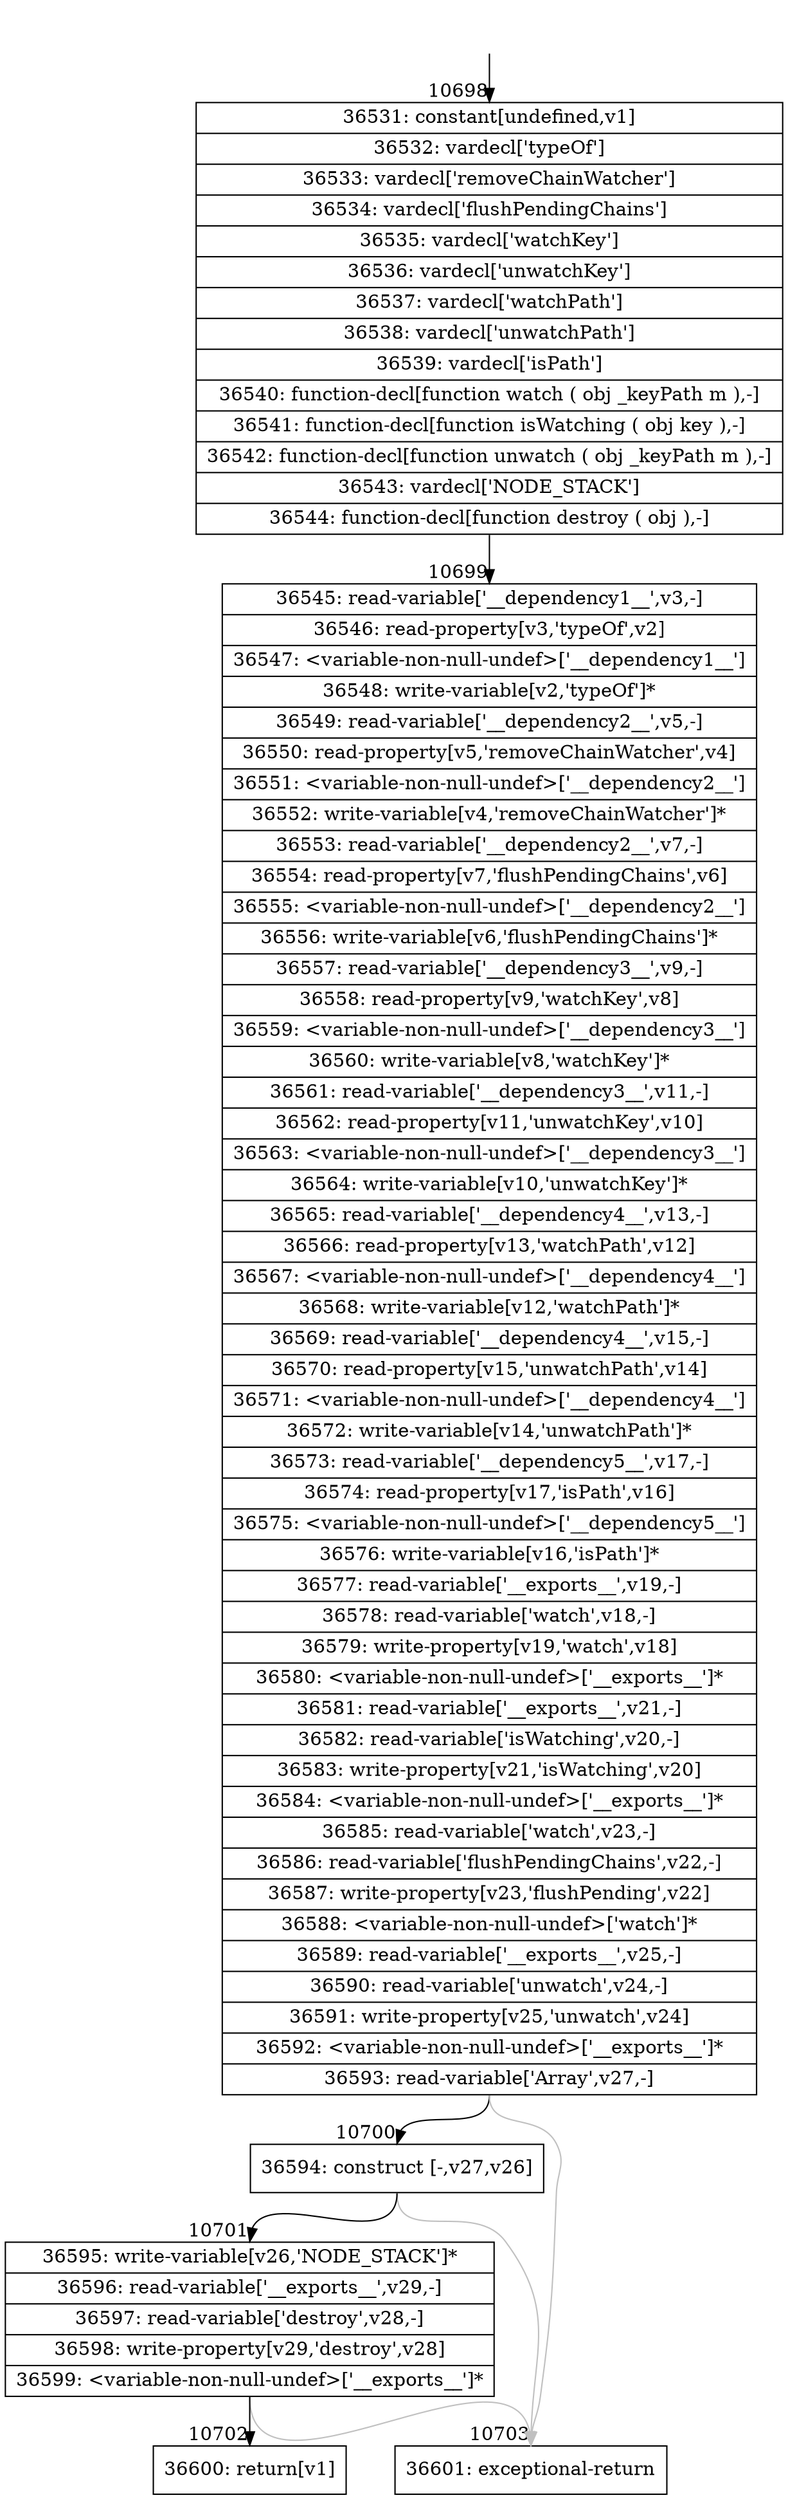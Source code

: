 digraph {
rankdir="TD"
BB_entry892[shape=none,label=""];
BB_entry892 -> BB10698 [tailport=s, headport=n, headlabel="    10698"]
BB10698 [shape=record label="{36531: constant[undefined,v1]|36532: vardecl['typeOf']|36533: vardecl['removeChainWatcher']|36534: vardecl['flushPendingChains']|36535: vardecl['watchKey']|36536: vardecl['unwatchKey']|36537: vardecl['watchPath']|36538: vardecl['unwatchPath']|36539: vardecl['isPath']|36540: function-decl[function watch ( obj _keyPath m ),-]|36541: function-decl[function isWatching ( obj key ),-]|36542: function-decl[function unwatch ( obj _keyPath m ),-]|36543: vardecl['NODE_STACK']|36544: function-decl[function destroy ( obj ),-]}" ] 
BB10698 -> BB10699 [tailport=s, headport=n, headlabel="      10699"]
BB10699 [shape=record label="{36545: read-variable['__dependency1__',v3,-]|36546: read-property[v3,'typeOf',v2]|36547: \<variable-non-null-undef\>['__dependency1__']|36548: write-variable[v2,'typeOf']*|36549: read-variable['__dependency2__',v5,-]|36550: read-property[v5,'removeChainWatcher',v4]|36551: \<variable-non-null-undef\>['__dependency2__']|36552: write-variable[v4,'removeChainWatcher']*|36553: read-variable['__dependency2__',v7,-]|36554: read-property[v7,'flushPendingChains',v6]|36555: \<variable-non-null-undef\>['__dependency2__']|36556: write-variable[v6,'flushPendingChains']*|36557: read-variable['__dependency3__',v9,-]|36558: read-property[v9,'watchKey',v8]|36559: \<variable-non-null-undef\>['__dependency3__']|36560: write-variable[v8,'watchKey']*|36561: read-variable['__dependency3__',v11,-]|36562: read-property[v11,'unwatchKey',v10]|36563: \<variable-non-null-undef\>['__dependency3__']|36564: write-variable[v10,'unwatchKey']*|36565: read-variable['__dependency4__',v13,-]|36566: read-property[v13,'watchPath',v12]|36567: \<variable-non-null-undef\>['__dependency4__']|36568: write-variable[v12,'watchPath']*|36569: read-variable['__dependency4__',v15,-]|36570: read-property[v15,'unwatchPath',v14]|36571: \<variable-non-null-undef\>['__dependency4__']|36572: write-variable[v14,'unwatchPath']*|36573: read-variable['__dependency5__',v17,-]|36574: read-property[v17,'isPath',v16]|36575: \<variable-non-null-undef\>['__dependency5__']|36576: write-variable[v16,'isPath']*|36577: read-variable['__exports__',v19,-]|36578: read-variable['watch',v18,-]|36579: write-property[v19,'watch',v18]|36580: \<variable-non-null-undef\>['__exports__']*|36581: read-variable['__exports__',v21,-]|36582: read-variable['isWatching',v20,-]|36583: write-property[v21,'isWatching',v20]|36584: \<variable-non-null-undef\>['__exports__']*|36585: read-variable['watch',v23,-]|36586: read-variable['flushPendingChains',v22,-]|36587: write-property[v23,'flushPending',v22]|36588: \<variable-non-null-undef\>['watch']*|36589: read-variable['__exports__',v25,-]|36590: read-variable['unwatch',v24,-]|36591: write-property[v25,'unwatch',v24]|36592: \<variable-non-null-undef\>['__exports__']*|36593: read-variable['Array',v27,-]}" ] 
BB10699 -> BB10700 [tailport=s, headport=n, headlabel="      10700"]
BB10699 -> BB10703 [tailport=s, headport=n, color=gray, headlabel="      10703"]
BB10700 [shape=record label="{36594: construct [-,v27,v26]}" ] 
BB10700 -> BB10701 [tailport=s, headport=n, headlabel="      10701"]
BB10700 -> BB10703 [tailport=s, headport=n, color=gray]
BB10701 [shape=record label="{36595: write-variable[v26,'NODE_STACK']*|36596: read-variable['__exports__',v29,-]|36597: read-variable['destroy',v28,-]|36598: write-property[v29,'destroy',v28]|36599: \<variable-non-null-undef\>['__exports__']*}" ] 
BB10701 -> BB10702 [tailport=s, headport=n, headlabel="      10702"]
BB10701 -> BB10703 [tailport=s, headport=n, color=gray]
BB10702 [shape=record label="{36600: return[v1]}" ] 
BB10703 [shape=record label="{36601: exceptional-return}" ] 
//#$~ 19014
}
